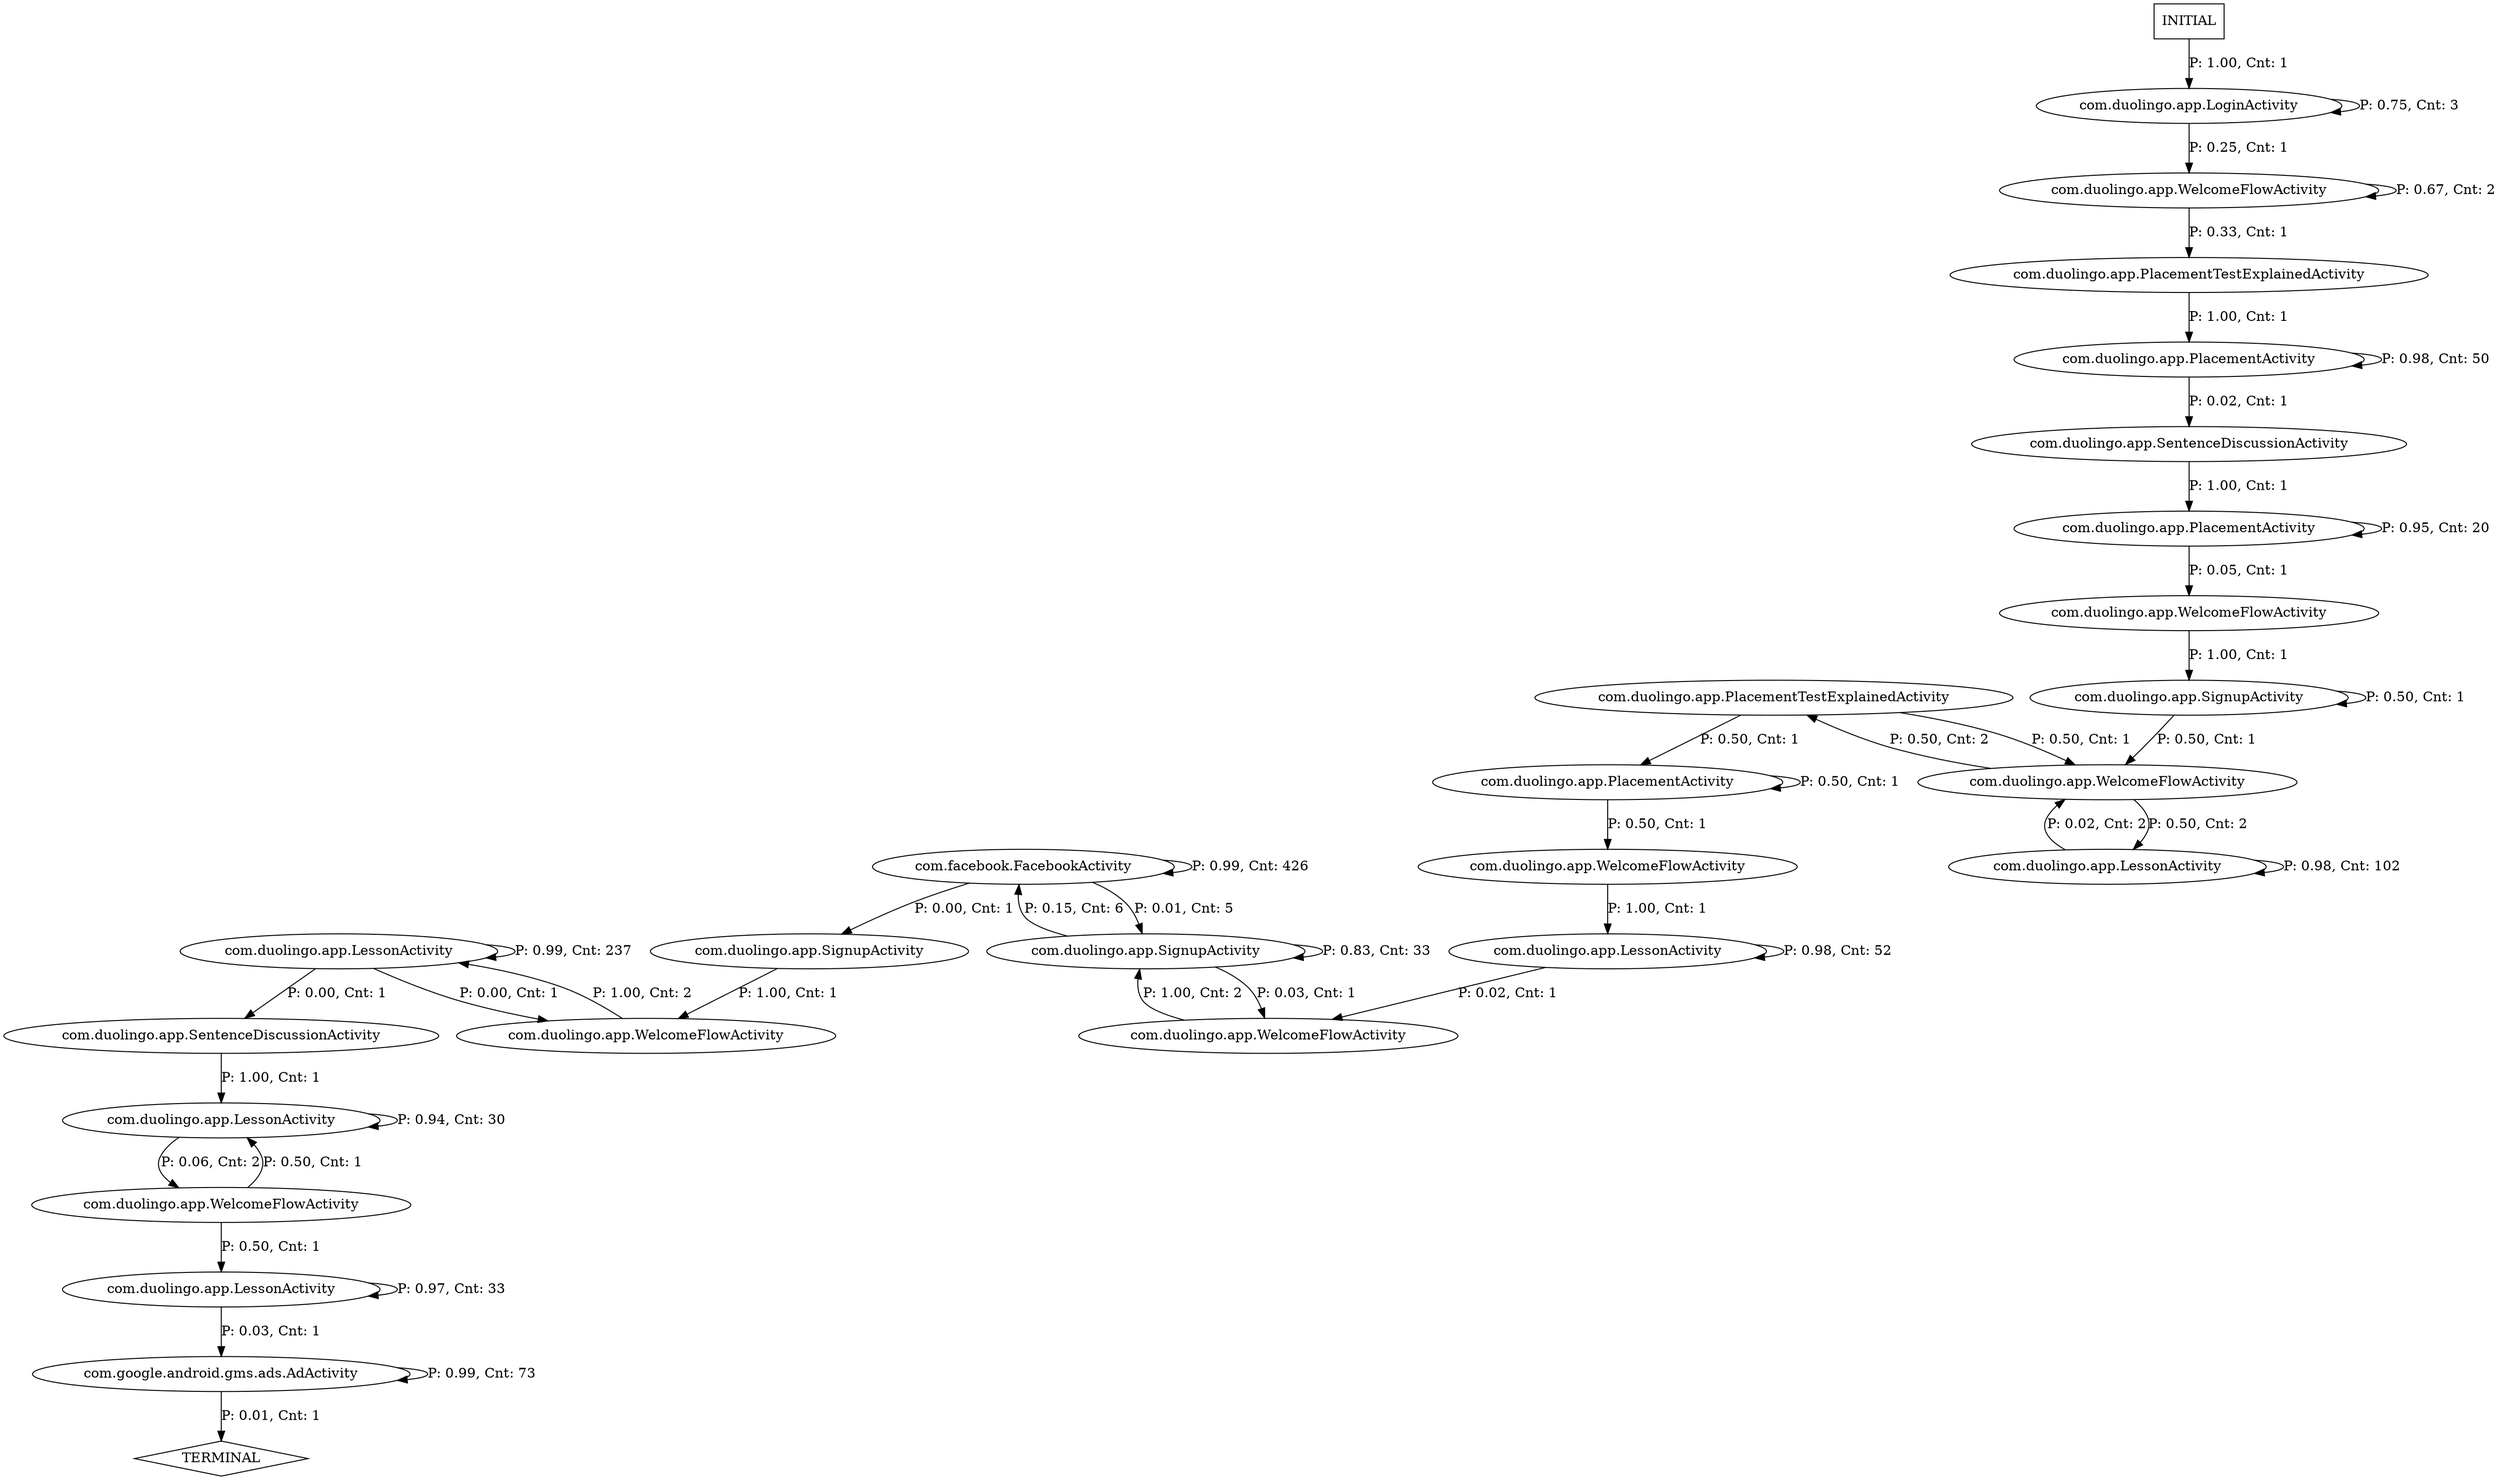 digraph G {
  0 [label="com.duolingo.app.LessonActivity"];
  1 [label="com.duolingo.app.LessonActivity"];
  2 [label="com.duolingo.app.LessonActivity"];
  3 [label="com.duolingo.app.LessonActivity"];
  4 [label="com.duolingo.app.LessonActivity"];
  5 [label="com.duolingo.app.LoginActivity"];
  6 [label="com.duolingo.app.PlacementActivity"];
  7 [label="com.duolingo.app.PlacementActivity"];
  8 [label="com.duolingo.app.PlacementActivity"];
  9 [label="com.duolingo.app.PlacementTestExplainedActivity"];
  10 [label="com.duolingo.app.PlacementTestExplainedActivity"];
  11 [label="com.duolingo.app.SentenceDiscussionActivity"];
  12 [label="com.duolingo.app.SentenceDiscussionActivity"];
  13 [label="com.duolingo.app.SignupActivity"];
  14 [label="com.duolingo.app.SignupActivity"];
  15 [label="com.duolingo.app.SignupActivity"];
  16 [label="com.duolingo.app.WelcomeFlowActivity"];
  17 [label="com.duolingo.app.WelcomeFlowActivity"];
  18 [label="com.duolingo.app.WelcomeFlowActivity"];
  19 [label="com.duolingo.app.WelcomeFlowActivity"];
  20 [label="com.duolingo.app.WelcomeFlowActivity"];
  21 [label="com.duolingo.app.WelcomeFlowActivity"];
  22 [label="com.duolingo.app.WelcomeFlowActivity"];
  23 [label="com.facebook.FacebookActivity"];
  24 [label="com.google.android.gms.ads.AdActivity"];
  25 [label="TERMINAL",shape=diamond];
  26 [label="INITIAL",shape=box];
0->0 [label="P: 0.94, Cnt: 30"];
0->20 [label="P: 0.06, Cnt: 2"];
1->1 [label="P: 0.97, Cnt: 33"];
1->24 [label="P: 0.03, Cnt: 1"];
2->2 [label="P: 0.98, Cnt: 52"];
2->19 [label="P: 0.02, Cnt: 1"];
3->3 [label="P: 0.98, Cnt: 102"];
3->21 [label="P: 0.02, Cnt: 2"];
4->4 [label="P: 0.99, Cnt: 237"];
4->11 [label="P: 0.00, Cnt: 1"];
4->17 [label="P: 0.00, Cnt: 1"];
5->5 [label="P: 0.75, Cnt: 3"];
5->22 [label="P: 0.25, Cnt: 1"];
6->6 [label="P: 0.50, Cnt: 1"];
6->16 [label="P: 0.50, Cnt: 1"];
7->7 [label="P: 0.95, Cnt: 20"];
7->18 [label="P: 0.05, Cnt: 1"];
8->8 [label="P: 0.98, Cnt: 50"];
8->12 [label="P: 0.02, Cnt: 1"];
9->8 [label="P: 1.00, Cnt: 1"];
10->6 [label="P: 0.50, Cnt: 1"];
10->21 [label="P: 0.50, Cnt: 1"];
11->0 [label="P: 1.00, Cnt: 1"];
12->7 [label="P: 1.00, Cnt: 1"];
13->17 [label="P: 1.00, Cnt: 1"];
14->14 [label="P: 0.50, Cnt: 1"];
14->21 [label="P: 0.50, Cnt: 1"];
15->15 [label="P: 0.83, Cnt: 33"];
15->19 [label="P: 0.03, Cnt: 1"];
15->23 [label="P: 0.15, Cnt: 6"];
16->2 [label="P: 1.00, Cnt: 1"];
17->4 [label="P: 1.00, Cnt: 2"];
18->14 [label="P: 1.00, Cnt: 1"];
19->15 [label="P: 1.00, Cnt: 2"];
20->0 [label="P: 0.50, Cnt: 1"];
20->1 [label="P: 0.50, Cnt: 1"];
21->3 [label="P: 0.50, Cnt: 2"];
21->10 [label="P: 0.50, Cnt: 2"];
22->9 [label="P: 0.33, Cnt: 1"];
22->22 [label="P: 0.67, Cnt: 2"];
23->13 [label="P: 0.00, Cnt: 1"];
23->15 [label="P: 0.01, Cnt: 5"];
23->23 [label="P: 0.99, Cnt: 426"];
24->24 [label="P: 0.99, Cnt: 73"];
24->25 [label="P: 0.01, Cnt: 1"];
26->5 [label="P: 1.00, Cnt: 1"];
}
